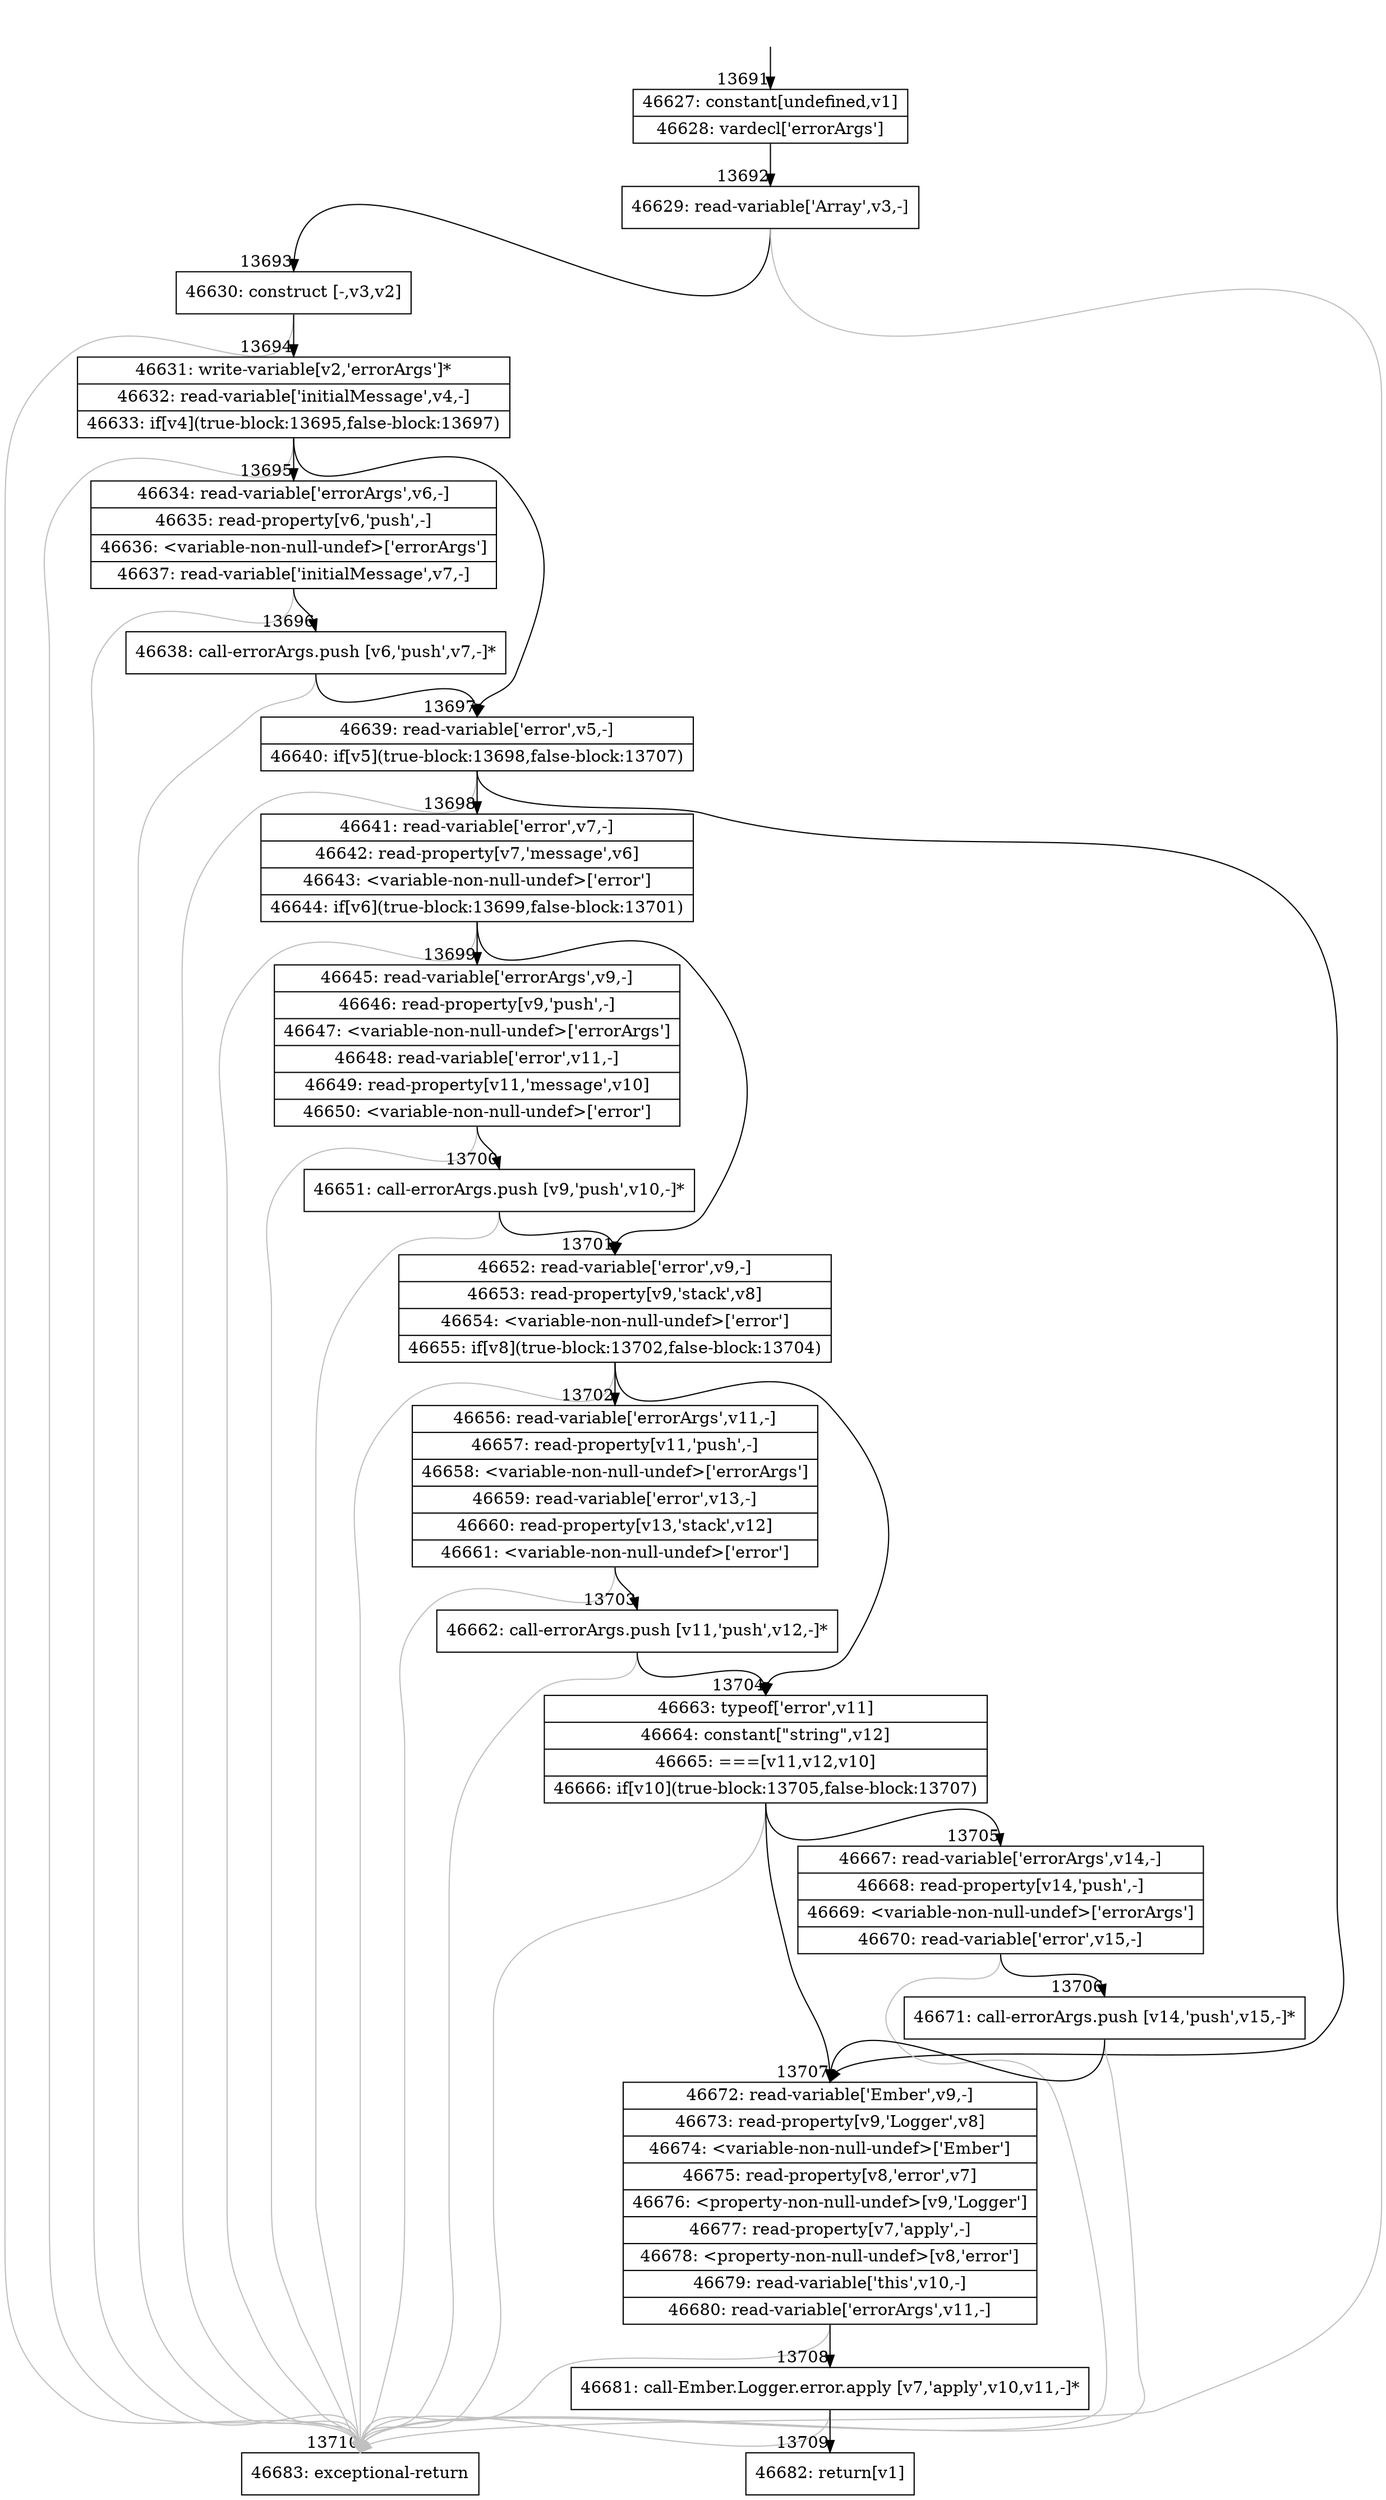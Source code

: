 digraph {
rankdir="TD"
BB_entry1134[shape=none,label=""];
BB_entry1134 -> BB13691 [tailport=s, headport=n, headlabel="    13691"]
BB13691 [shape=record label="{46627: constant[undefined,v1]|46628: vardecl['errorArgs']}" ] 
BB13691 -> BB13692 [tailport=s, headport=n, headlabel="      13692"]
BB13692 [shape=record label="{46629: read-variable['Array',v3,-]}" ] 
BB13692 -> BB13693 [tailport=s, headport=n, headlabel="      13693"]
BB13692 -> BB13710 [tailport=s, headport=n, color=gray, headlabel="      13710"]
BB13693 [shape=record label="{46630: construct [-,v3,v2]}" ] 
BB13693 -> BB13694 [tailport=s, headport=n, headlabel="      13694"]
BB13693 -> BB13710 [tailport=s, headport=n, color=gray]
BB13694 [shape=record label="{46631: write-variable[v2,'errorArgs']*|46632: read-variable['initialMessage',v4,-]|46633: if[v4](true-block:13695,false-block:13697)}" ] 
BB13694 -> BB13695 [tailport=s, headport=n, headlabel="      13695"]
BB13694 -> BB13697 [tailport=s, headport=n, headlabel="      13697"]
BB13694 -> BB13710 [tailport=s, headport=n, color=gray]
BB13695 [shape=record label="{46634: read-variable['errorArgs',v6,-]|46635: read-property[v6,'push',-]|46636: \<variable-non-null-undef\>['errorArgs']|46637: read-variable['initialMessage',v7,-]}" ] 
BB13695 -> BB13696 [tailport=s, headport=n, headlabel="      13696"]
BB13695 -> BB13710 [tailport=s, headport=n, color=gray]
BB13696 [shape=record label="{46638: call-errorArgs.push [v6,'push',v7,-]*}" ] 
BB13696 -> BB13697 [tailport=s, headport=n]
BB13696 -> BB13710 [tailport=s, headport=n, color=gray]
BB13697 [shape=record label="{46639: read-variable['error',v5,-]|46640: if[v5](true-block:13698,false-block:13707)}" ] 
BB13697 -> BB13698 [tailport=s, headport=n, headlabel="      13698"]
BB13697 -> BB13707 [tailport=s, headport=n, headlabel="      13707"]
BB13697 -> BB13710 [tailport=s, headport=n, color=gray]
BB13698 [shape=record label="{46641: read-variable['error',v7,-]|46642: read-property[v7,'message',v6]|46643: \<variable-non-null-undef\>['error']|46644: if[v6](true-block:13699,false-block:13701)}" ] 
BB13698 -> BB13699 [tailport=s, headport=n, headlabel="      13699"]
BB13698 -> BB13701 [tailport=s, headport=n, headlabel="      13701"]
BB13698 -> BB13710 [tailport=s, headport=n, color=gray]
BB13699 [shape=record label="{46645: read-variable['errorArgs',v9,-]|46646: read-property[v9,'push',-]|46647: \<variable-non-null-undef\>['errorArgs']|46648: read-variable['error',v11,-]|46649: read-property[v11,'message',v10]|46650: \<variable-non-null-undef\>['error']}" ] 
BB13699 -> BB13700 [tailport=s, headport=n, headlabel="      13700"]
BB13699 -> BB13710 [tailport=s, headport=n, color=gray]
BB13700 [shape=record label="{46651: call-errorArgs.push [v9,'push',v10,-]*}" ] 
BB13700 -> BB13701 [tailport=s, headport=n]
BB13700 -> BB13710 [tailport=s, headport=n, color=gray]
BB13701 [shape=record label="{46652: read-variable['error',v9,-]|46653: read-property[v9,'stack',v8]|46654: \<variable-non-null-undef\>['error']|46655: if[v8](true-block:13702,false-block:13704)}" ] 
BB13701 -> BB13702 [tailport=s, headport=n, headlabel="      13702"]
BB13701 -> BB13704 [tailport=s, headport=n, headlabel="      13704"]
BB13701 -> BB13710 [tailport=s, headport=n, color=gray]
BB13702 [shape=record label="{46656: read-variable['errorArgs',v11,-]|46657: read-property[v11,'push',-]|46658: \<variable-non-null-undef\>['errorArgs']|46659: read-variable['error',v13,-]|46660: read-property[v13,'stack',v12]|46661: \<variable-non-null-undef\>['error']}" ] 
BB13702 -> BB13703 [tailport=s, headport=n, headlabel="      13703"]
BB13702 -> BB13710 [tailport=s, headport=n, color=gray]
BB13703 [shape=record label="{46662: call-errorArgs.push [v11,'push',v12,-]*}" ] 
BB13703 -> BB13704 [tailport=s, headport=n]
BB13703 -> BB13710 [tailport=s, headport=n, color=gray]
BB13704 [shape=record label="{46663: typeof['error',v11]|46664: constant[\"string\",v12]|46665: ===[v11,v12,v10]|46666: if[v10](true-block:13705,false-block:13707)}" ] 
BB13704 -> BB13705 [tailport=s, headport=n, headlabel="      13705"]
BB13704 -> BB13707 [tailport=s, headport=n]
BB13704 -> BB13710 [tailport=s, headport=n, color=gray]
BB13705 [shape=record label="{46667: read-variable['errorArgs',v14,-]|46668: read-property[v14,'push',-]|46669: \<variable-non-null-undef\>['errorArgs']|46670: read-variable['error',v15,-]}" ] 
BB13705 -> BB13706 [tailport=s, headport=n, headlabel="      13706"]
BB13705 -> BB13710 [tailport=s, headport=n, color=gray]
BB13706 [shape=record label="{46671: call-errorArgs.push [v14,'push',v15,-]*}" ] 
BB13706 -> BB13707 [tailport=s, headport=n]
BB13706 -> BB13710 [tailport=s, headport=n, color=gray]
BB13707 [shape=record label="{46672: read-variable['Ember',v9,-]|46673: read-property[v9,'Logger',v8]|46674: \<variable-non-null-undef\>['Ember']|46675: read-property[v8,'error',v7]|46676: \<property-non-null-undef\>[v9,'Logger']|46677: read-property[v7,'apply',-]|46678: \<property-non-null-undef\>[v8,'error']|46679: read-variable['this',v10,-]|46680: read-variable['errorArgs',v11,-]}" ] 
BB13707 -> BB13708 [tailport=s, headport=n, headlabel="      13708"]
BB13707 -> BB13710 [tailport=s, headport=n, color=gray]
BB13708 [shape=record label="{46681: call-Ember.Logger.error.apply [v7,'apply',v10,v11,-]*}" ] 
BB13708 -> BB13709 [tailport=s, headport=n, headlabel="      13709"]
BB13708 -> BB13710 [tailport=s, headport=n, color=gray]
BB13709 [shape=record label="{46682: return[v1]}" ] 
BB13710 [shape=record label="{46683: exceptional-return}" ] 
//#$~ 25420
}
